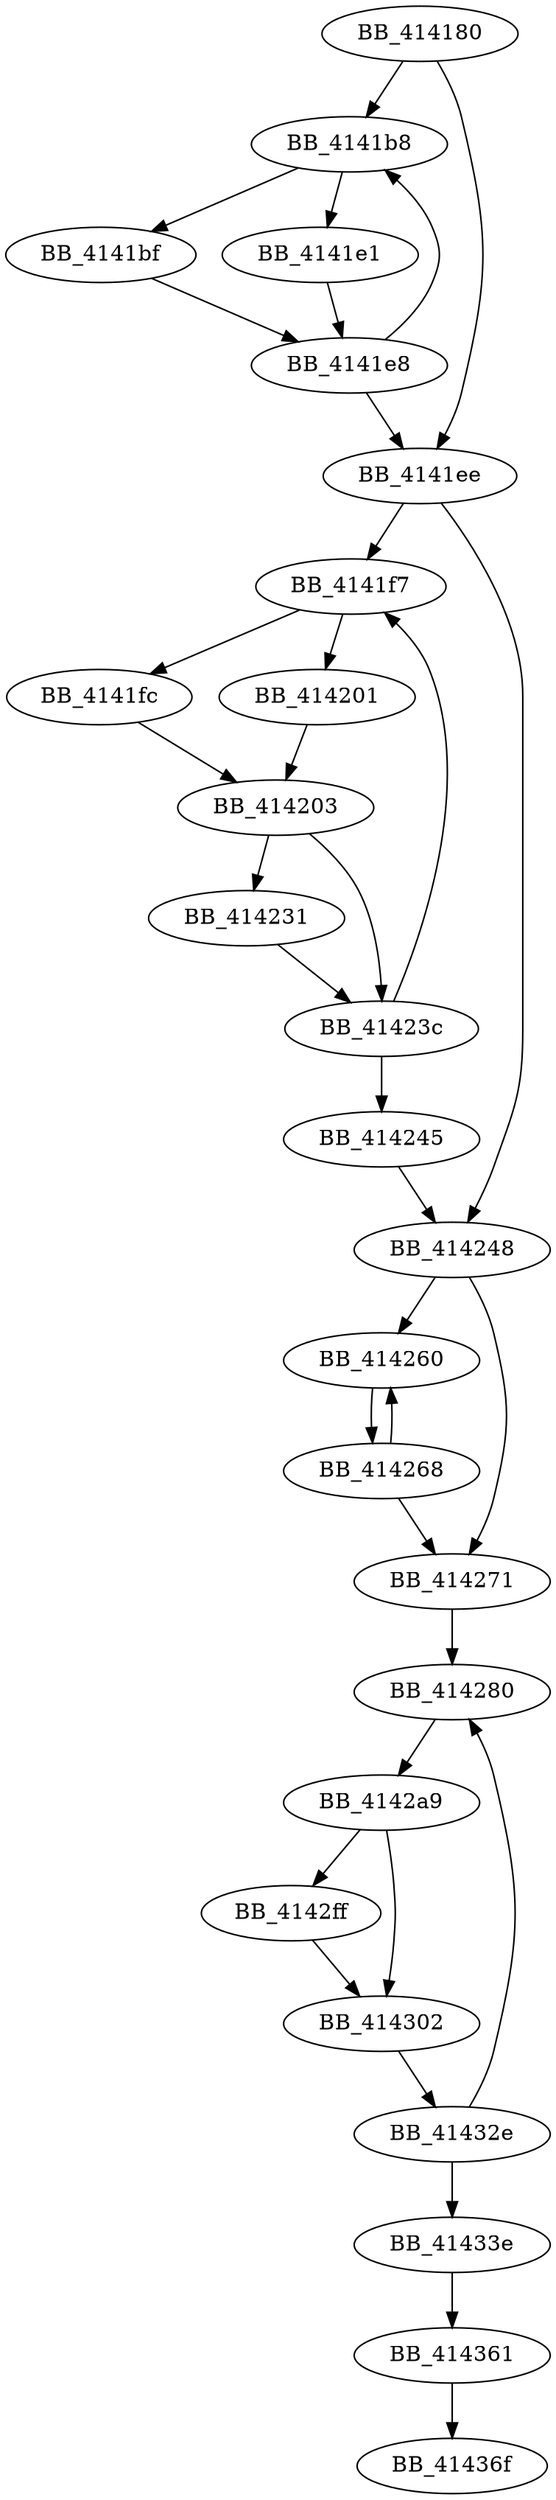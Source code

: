 DiGraph sub_414180{
BB_414180->BB_4141b8
BB_414180->BB_4141ee
BB_4141b8->BB_4141bf
BB_4141b8->BB_4141e1
BB_4141bf->BB_4141e8
BB_4141e1->BB_4141e8
BB_4141e8->BB_4141b8
BB_4141e8->BB_4141ee
BB_4141ee->BB_4141f7
BB_4141ee->BB_414248
BB_4141f7->BB_4141fc
BB_4141f7->BB_414201
BB_4141fc->BB_414203
BB_414201->BB_414203
BB_414203->BB_414231
BB_414203->BB_41423c
BB_414231->BB_41423c
BB_41423c->BB_4141f7
BB_41423c->BB_414245
BB_414245->BB_414248
BB_414248->BB_414260
BB_414248->BB_414271
BB_414260->BB_414268
BB_414268->BB_414260
BB_414268->BB_414271
BB_414271->BB_414280
BB_414280->BB_4142a9
BB_4142a9->BB_4142ff
BB_4142a9->BB_414302
BB_4142ff->BB_414302
BB_414302->BB_41432e
BB_41432e->BB_414280
BB_41432e->BB_41433e
BB_41433e->BB_414361
BB_414361->BB_41436f
}
